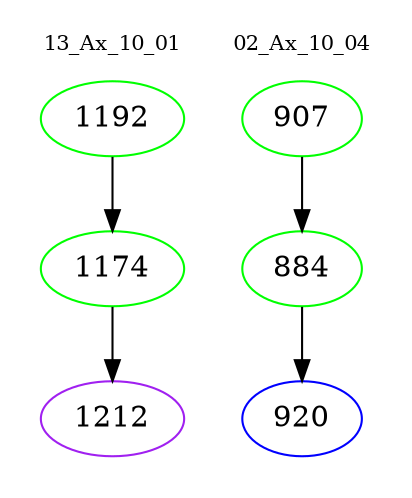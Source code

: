 digraph{
subgraph cluster_0 {
color = white
label = "13_Ax_10_01";
fontsize=10;
T0_1192 [label="1192", color="green"]
T0_1192 -> T0_1174 [color="black"]
T0_1174 [label="1174", color="green"]
T0_1174 -> T0_1212 [color="black"]
T0_1212 [label="1212", color="purple"]
}
subgraph cluster_1 {
color = white
label = "02_Ax_10_04";
fontsize=10;
T1_907 [label="907", color="green"]
T1_907 -> T1_884 [color="black"]
T1_884 [label="884", color="green"]
T1_884 -> T1_920 [color="black"]
T1_920 [label="920", color="blue"]
}
}

